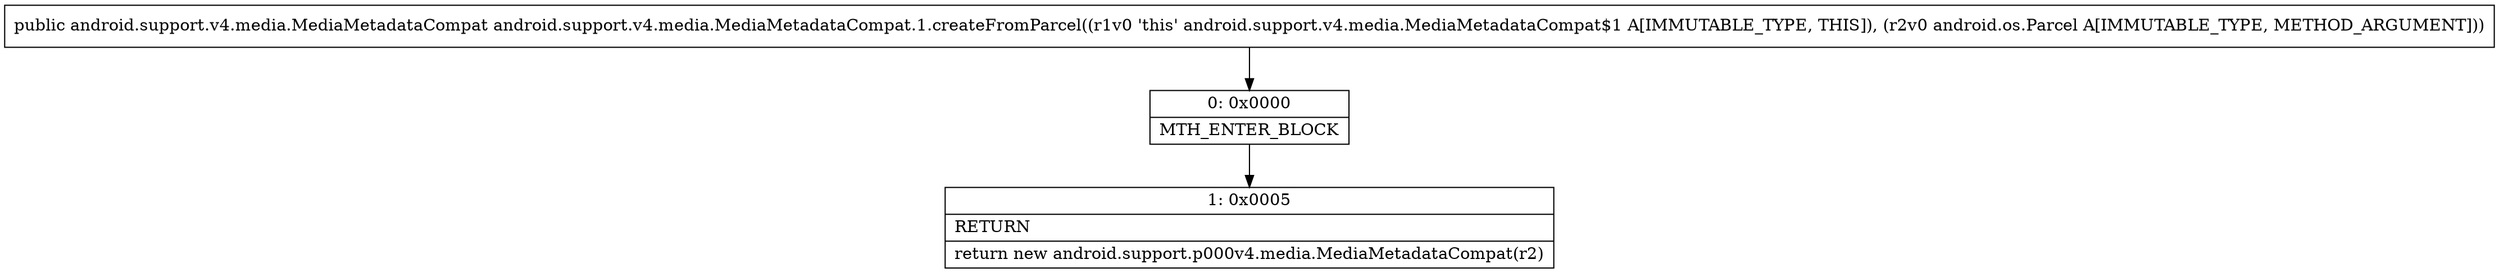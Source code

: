 digraph "CFG forandroid.support.v4.media.MediaMetadataCompat.1.createFromParcel(Landroid\/os\/Parcel;)Landroid\/support\/v4\/media\/MediaMetadataCompat;" {
Node_0 [shape=record,label="{0\:\ 0x0000|MTH_ENTER_BLOCK\l}"];
Node_1 [shape=record,label="{1\:\ 0x0005|RETURN\l|return new android.support.p000v4.media.MediaMetadataCompat(r2)\l}"];
MethodNode[shape=record,label="{public android.support.v4.media.MediaMetadataCompat android.support.v4.media.MediaMetadataCompat.1.createFromParcel((r1v0 'this' android.support.v4.media.MediaMetadataCompat$1 A[IMMUTABLE_TYPE, THIS]), (r2v0 android.os.Parcel A[IMMUTABLE_TYPE, METHOD_ARGUMENT])) }"];
MethodNode -> Node_0;
Node_0 -> Node_1;
}

